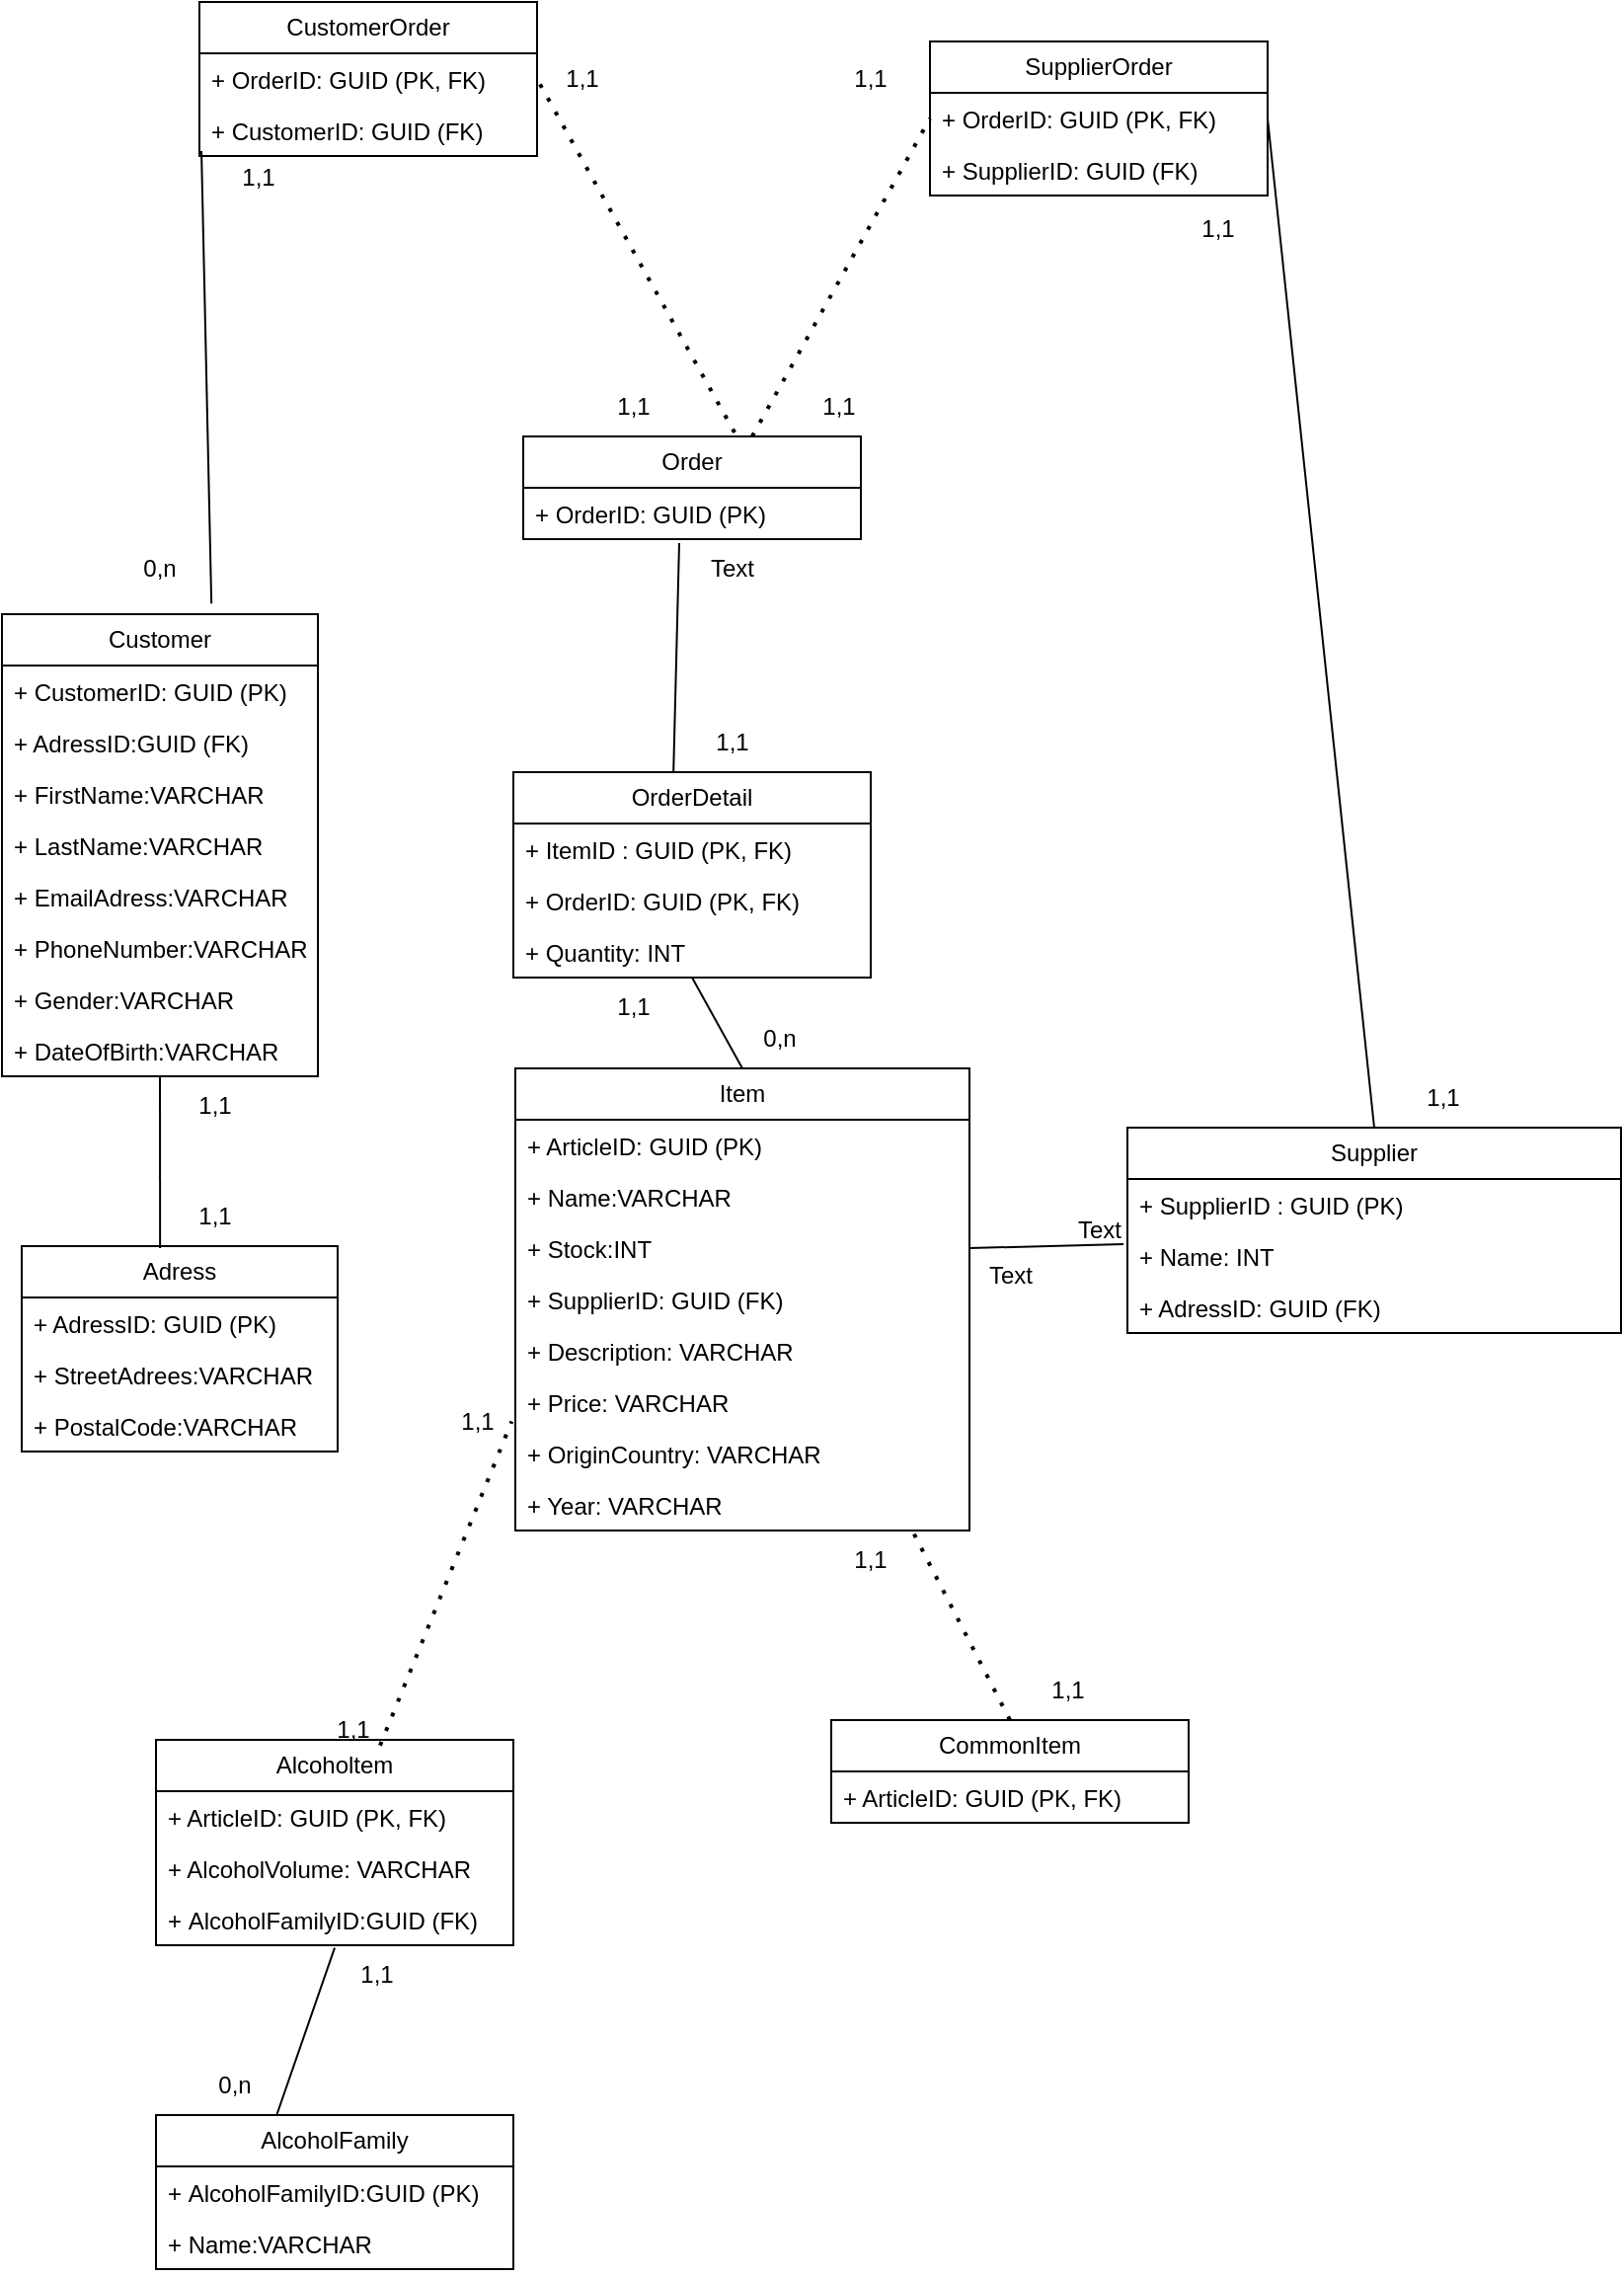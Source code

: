 <mxfile version="24.7.8">
  <diagram name="Page-1" id="7V2fJtxmuGw99Q81TMN9">
    <mxGraphModel dx="1500" dy="1926" grid="1" gridSize="10" guides="1" tooltips="1" connect="1" arrows="1" fold="1" page="1" pageScale="1" pageWidth="827" pageHeight="1169" math="0" shadow="0">
      <root>
        <mxCell id="0" />
        <mxCell id="1" parent="0" />
        <mxCell id="0V8ySIExLodoVEiCG3C2-1" value="Customer" style="swimlane;fontStyle=0;childLayout=stackLayout;horizontal=1;startSize=26;fillColor=none;horizontalStack=0;resizeParent=1;resizeParentMax=0;resizeLast=0;collapsible=1;marginBottom=0;whiteSpace=wrap;html=1;" vertex="1" parent="1">
          <mxGeometry x="20" y="170" width="160" height="234" as="geometry">
            <mxRectangle x="120" y="130" width="80" height="30" as="alternateBounds" />
          </mxGeometry>
        </mxCell>
        <mxCell id="0V8ySIExLodoVEiCG3C2-2" value="+ CustomerID: GUID (PK)" style="text;strokeColor=none;fillColor=none;align=left;verticalAlign=top;spacingLeft=4;spacingRight=4;overflow=hidden;rotatable=0;points=[[0,0.5],[1,0.5]];portConstraint=eastwest;whiteSpace=wrap;html=1;" vertex="1" parent="0V8ySIExLodoVEiCG3C2-1">
          <mxGeometry y="26" width="160" height="26" as="geometry" />
        </mxCell>
        <mxCell id="0V8ySIExLodoVEiCG3C2-63" value="+ AdressID:GUID (FK)" style="text;strokeColor=none;fillColor=none;align=left;verticalAlign=top;spacingLeft=4;spacingRight=4;overflow=hidden;rotatable=0;points=[[0,0.5],[1,0.5]];portConstraint=eastwest;whiteSpace=wrap;html=1;" vertex="1" parent="0V8ySIExLodoVEiCG3C2-1">
          <mxGeometry y="52" width="160" height="26" as="geometry" />
        </mxCell>
        <mxCell id="0V8ySIExLodoVEiCG3C2-4" value="+ FirstName:VARCHAR" style="text;strokeColor=none;fillColor=none;align=left;verticalAlign=top;spacingLeft=4;spacingRight=4;overflow=hidden;rotatable=0;points=[[0,0.5],[1,0.5]];portConstraint=eastwest;whiteSpace=wrap;html=1;" vertex="1" parent="0V8ySIExLodoVEiCG3C2-1">
          <mxGeometry y="78" width="160" height="26" as="geometry" />
        </mxCell>
        <mxCell id="0V8ySIExLodoVEiCG3C2-5" value="+ LastName:VARCHAR" style="text;strokeColor=none;fillColor=none;align=left;verticalAlign=top;spacingLeft=4;spacingRight=4;overflow=hidden;rotatable=0;points=[[0,0.5],[1,0.5]];portConstraint=eastwest;whiteSpace=wrap;html=1;" vertex="1" parent="0V8ySIExLodoVEiCG3C2-1">
          <mxGeometry y="104" width="160" height="26" as="geometry" />
        </mxCell>
        <mxCell id="0V8ySIExLodoVEiCG3C2-43" value="+ EmailAdress:VARCHAR" style="text;strokeColor=none;fillColor=none;align=left;verticalAlign=top;spacingLeft=4;spacingRight=4;overflow=hidden;rotatable=0;points=[[0,0.5],[1,0.5]];portConstraint=eastwest;whiteSpace=wrap;html=1;" vertex="1" parent="0V8ySIExLodoVEiCG3C2-1">
          <mxGeometry y="130" width="160" height="26" as="geometry" />
        </mxCell>
        <mxCell id="0V8ySIExLodoVEiCG3C2-88" value="+ PhoneNumber:VARCHAR" style="text;strokeColor=none;fillColor=none;align=left;verticalAlign=top;spacingLeft=4;spacingRight=4;overflow=hidden;rotatable=0;points=[[0,0.5],[1,0.5]];portConstraint=eastwest;whiteSpace=wrap;html=1;" vertex="1" parent="0V8ySIExLodoVEiCG3C2-1">
          <mxGeometry y="156" width="160" height="26" as="geometry" />
        </mxCell>
        <mxCell id="0V8ySIExLodoVEiCG3C2-89" value="+ Gender:VARCHAR" style="text;strokeColor=none;fillColor=none;align=left;verticalAlign=top;spacingLeft=4;spacingRight=4;overflow=hidden;rotatable=0;points=[[0,0.5],[1,0.5]];portConstraint=eastwest;whiteSpace=wrap;html=1;" vertex="1" parent="0V8ySIExLodoVEiCG3C2-1">
          <mxGeometry y="182" width="160" height="26" as="geometry" />
        </mxCell>
        <mxCell id="0V8ySIExLodoVEiCG3C2-90" value="+ DateOfBirth:VARCHAR" style="text;strokeColor=none;fillColor=none;align=left;verticalAlign=top;spacingLeft=4;spacingRight=4;overflow=hidden;rotatable=0;points=[[0,0.5],[1,0.5]];portConstraint=eastwest;whiteSpace=wrap;html=1;" vertex="1" parent="0V8ySIExLodoVEiCG3C2-1">
          <mxGeometry y="208" width="160" height="26" as="geometry" />
        </mxCell>
        <mxCell id="0V8ySIExLodoVEiCG3C2-8" value="Adress" style="swimlane;fontStyle=0;childLayout=stackLayout;horizontal=1;startSize=26;fillColor=none;horizontalStack=0;resizeParent=1;resizeParentMax=0;resizeLast=0;collapsible=1;marginBottom=0;whiteSpace=wrap;html=1;" vertex="1" parent="1">
          <mxGeometry x="30" y="490" width="160" height="104" as="geometry">
            <mxRectangle x="120" y="130" width="80" height="30" as="alternateBounds" />
          </mxGeometry>
        </mxCell>
        <mxCell id="0V8ySIExLodoVEiCG3C2-9" value="+ AdressID: GUID (PK)" style="text;strokeColor=none;fillColor=none;align=left;verticalAlign=top;spacingLeft=4;spacingRight=4;overflow=hidden;rotatable=0;points=[[0,0.5],[1,0.5]];portConstraint=eastwest;whiteSpace=wrap;html=1;" vertex="1" parent="0V8ySIExLodoVEiCG3C2-8">
          <mxGeometry y="26" width="160" height="26" as="geometry" />
        </mxCell>
        <mxCell id="0V8ySIExLodoVEiCG3C2-10" value="+ StreetAdrees:VARCHAR" style="text;strokeColor=none;fillColor=none;align=left;verticalAlign=top;spacingLeft=4;spacingRight=4;overflow=hidden;rotatable=0;points=[[0,0.5],[1,0.5]];portConstraint=eastwest;whiteSpace=wrap;html=1;" vertex="1" parent="0V8ySIExLodoVEiCG3C2-8">
          <mxGeometry y="52" width="160" height="26" as="geometry" />
        </mxCell>
        <mxCell id="0V8ySIExLodoVEiCG3C2-11" value="+ PostalCode:VARCHAR" style="text;strokeColor=none;fillColor=none;align=left;verticalAlign=top;spacingLeft=4;spacingRight=4;overflow=hidden;rotatable=0;points=[[0,0.5],[1,0.5]];portConstraint=eastwest;whiteSpace=wrap;html=1;" vertex="1" parent="0V8ySIExLodoVEiCG3C2-8">
          <mxGeometry y="78" width="160" height="26" as="geometry" />
        </mxCell>
        <mxCell id="0V8ySIExLodoVEiCG3C2-16" value="CustomerOrder" style="swimlane;fontStyle=0;childLayout=stackLayout;horizontal=1;startSize=26;fillColor=none;horizontalStack=0;resizeParent=1;resizeParentMax=0;resizeLast=0;collapsible=1;marginBottom=0;whiteSpace=wrap;html=1;" vertex="1" parent="1">
          <mxGeometry x="120" y="-140" width="171" height="78" as="geometry">
            <mxRectangle x="120" y="130" width="80" height="30" as="alternateBounds" />
          </mxGeometry>
        </mxCell>
        <mxCell id="0V8ySIExLodoVEiCG3C2-17" value="+ OrderID: GUID (PK, FK)" style="text;strokeColor=none;fillColor=none;align=left;verticalAlign=top;spacingLeft=4;spacingRight=4;overflow=hidden;rotatable=0;points=[[0,0.5],[1,0.5]];portConstraint=eastwest;whiteSpace=wrap;html=1;" vertex="1" parent="0V8ySIExLodoVEiCG3C2-16">
          <mxGeometry y="26" width="171" height="26" as="geometry" />
        </mxCell>
        <mxCell id="0V8ySIExLodoVEiCG3C2-60" value="+ CustomerID: GUID (FK)" style="text;strokeColor=none;fillColor=none;align=left;verticalAlign=top;spacingLeft=4;spacingRight=4;overflow=hidden;rotatable=0;points=[[0,0.5],[1,0.5]];portConstraint=eastwest;whiteSpace=wrap;html=1;" vertex="1" parent="0V8ySIExLodoVEiCG3C2-16">
          <mxGeometry y="52" width="171" height="26" as="geometry" />
        </mxCell>
        <mxCell id="0V8ySIExLodoVEiCG3C2-21" value="OrderDetail" style="swimlane;fontStyle=0;childLayout=stackLayout;horizontal=1;startSize=26;fillColor=none;horizontalStack=0;resizeParent=1;resizeParentMax=0;resizeLast=0;collapsible=1;marginBottom=0;whiteSpace=wrap;html=1;" vertex="1" parent="1">
          <mxGeometry x="279" y="250" width="181" height="104" as="geometry">
            <mxRectangle x="120" y="130" width="80" height="30" as="alternateBounds" />
          </mxGeometry>
        </mxCell>
        <mxCell id="0V8ySIExLodoVEiCG3C2-23" value="+ ItemID : GUID (PK, FK)" style="text;strokeColor=none;fillColor=none;align=left;verticalAlign=top;spacingLeft=4;spacingRight=4;overflow=hidden;rotatable=0;points=[[0,0.5],[1,0.5]];portConstraint=eastwest;whiteSpace=wrap;html=1;" vertex="1" parent="0V8ySIExLodoVEiCG3C2-21">
          <mxGeometry y="26" width="181" height="26" as="geometry" />
        </mxCell>
        <mxCell id="0V8ySIExLodoVEiCG3C2-22" value="+ OrderID: GUID (PK, FK)" style="text;strokeColor=none;fillColor=none;align=left;verticalAlign=top;spacingLeft=4;spacingRight=4;overflow=hidden;rotatable=0;points=[[0,0.5],[1,0.5]];portConstraint=eastwest;whiteSpace=wrap;html=1;" vertex="1" parent="0V8ySIExLodoVEiCG3C2-21">
          <mxGeometry y="52" width="181" height="26" as="geometry" />
        </mxCell>
        <mxCell id="0V8ySIExLodoVEiCG3C2-24" value="+ Quantity: INT" style="text;strokeColor=none;fillColor=none;align=left;verticalAlign=top;spacingLeft=4;spacingRight=4;overflow=hidden;rotatable=0;points=[[0,0.5],[1,0.5]];portConstraint=eastwest;whiteSpace=wrap;html=1;" vertex="1" parent="0V8ySIExLodoVEiCG3C2-21">
          <mxGeometry y="78" width="181" height="26" as="geometry" />
        </mxCell>
        <mxCell id="0V8ySIExLodoVEiCG3C2-25" value="Item" style="swimlane;fontStyle=0;childLayout=stackLayout;horizontal=1;startSize=26;fillColor=none;horizontalStack=0;resizeParent=1;resizeParentMax=0;resizeLast=0;collapsible=1;marginBottom=0;whiteSpace=wrap;html=1;" vertex="1" parent="1">
          <mxGeometry x="280" y="400" width="230" height="234" as="geometry">
            <mxRectangle x="120" y="130" width="80" height="30" as="alternateBounds" />
          </mxGeometry>
        </mxCell>
        <mxCell id="0V8ySIExLodoVEiCG3C2-26" value="+ ArticleID: GUID (PK)" style="text;strokeColor=none;fillColor=none;align=left;verticalAlign=top;spacingLeft=4;spacingRight=4;overflow=hidden;rotatable=0;points=[[0,0.5],[1,0.5]];portConstraint=eastwest;whiteSpace=wrap;html=1;" vertex="1" parent="0V8ySIExLodoVEiCG3C2-25">
          <mxGeometry y="26" width="230" height="26" as="geometry" />
        </mxCell>
        <mxCell id="0V8ySIExLodoVEiCG3C2-27" value="+ Name:VARCHAR" style="text;strokeColor=none;fillColor=none;align=left;verticalAlign=top;spacingLeft=4;spacingRight=4;overflow=hidden;rotatable=0;points=[[0,0.5],[1,0.5]];portConstraint=eastwest;whiteSpace=wrap;html=1;" vertex="1" parent="0V8ySIExLodoVEiCG3C2-25">
          <mxGeometry y="52" width="230" height="26" as="geometry" />
        </mxCell>
        <mxCell id="0V8ySIExLodoVEiCG3C2-28" value="&lt;div&gt;+ Stock:INT&lt;/div&gt;&lt;div&gt;&lt;br&gt;&lt;/div&gt;" style="text;strokeColor=none;fillColor=none;align=left;verticalAlign=top;spacingLeft=4;spacingRight=4;overflow=hidden;rotatable=0;points=[[0,0.5],[1,0.5]];portConstraint=eastwest;whiteSpace=wrap;html=1;" vertex="1" parent="0V8ySIExLodoVEiCG3C2-25">
          <mxGeometry y="78" width="230" height="26" as="geometry" />
        </mxCell>
        <mxCell id="0V8ySIExLodoVEiCG3C2-62" value="&lt;div&gt;+ SupplierID: GUID (FK)&lt;br&gt;&lt;/div&gt;&lt;div&gt;&lt;br&gt;&lt;/div&gt;" style="text;strokeColor=none;fillColor=none;align=left;verticalAlign=top;spacingLeft=4;spacingRight=4;overflow=hidden;rotatable=0;points=[[0,0.5],[1,0.5]];portConstraint=eastwest;whiteSpace=wrap;html=1;" vertex="1" parent="0V8ySIExLodoVEiCG3C2-25">
          <mxGeometry y="104" width="230" height="26" as="geometry" />
        </mxCell>
        <mxCell id="0V8ySIExLodoVEiCG3C2-67" value="&lt;div&gt;+ Description: VARCHAR&lt;/div&gt;&lt;div&gt;&lt;br&gt;&lt;/div&gt;" style="text;strokeColor=none;fillColor=none;align=left;verticalAlign=top;spacingLeft=4;spacingRight=4;overflow=hidden;rotatable=0;points=[[0,0.5],[1,0.5]];portConstraint=eastwest;whiteSpace=wrap;html=1;" vertex="1" parent="0V8ySIExLodoVEiCG3C2-25">
          <mxGeometry y="130" width="230" height="26" as="geometry" />
        </mxCell>
        <mxCell id="0V8ySIExLodoVEiCG3C2-68" value="&lt;div&gt;+ Price: VARCHAR&lt;/div&gt;&lt;div&gt;&lt;br&gt;&lt;/div&gt;" style="text;strokeColor=none;fillColor=none;align=left;verticalAlign=top;spacingLeft=4;spacingRight=4;overflow=hidden;rotatable=0;points=[[0,0.5],[1,0.5]];portConstraint=eastwest;whiteSpace=wrap;html=1;" vertex="1" parent="0V8ySIExLodoVEiCG3C2-25">
          <mxGeometry y="156" width="230" height="26" as="geometry" />
        </mxCell>
        <mxCell id="0V8ySIExLodoVEiCG3C2-69" value="&lt;div&gt;+ OriginCountry: VARCHAR&lt;/div&gt;&lt;div&gt;&lt;br&gt;&lt;/div&gt;" style="text;strokeColor=none;fillColor=none;align=left;verticalAlign=top;spacingLeft=4;spacingRight=4;overflow=hidden;rotatable=0;points=[[0,0.5],[1,0.5]];portConstraint=eastwest;whiteSpace=wrap;html=1;" vertex="1" parent="0V8ySIExLodoVEiCG3C2-25">
          <mxGeometry y="182" width="230" height="26" as="geometry" />
        </mxCell>
        <mxCell id="0V8ySIExLodoVEiCG3C2-70" value="&lt;div&gt;+ Year: VARCHAR&lt;/div&gt;&lt;div&gt;&lt;br&gt;&lt;/div&gt;" style="text;strokeColor=none;fillColor=none;align=left;verticalAlign=top;spacingLeft=4;spacingRight=4;overflow=hidden;rotatable=0;points=[[0,0.5],[1,0.5]];portConstraint=eastwest;whiteSpace=wrap;html=1;" vertex="1" parent="0V8ySIExLodoVEiCG3C2-25">
          <mxGeometry y="208" width="230" height="26" as="geometry" />
        </mxCell>
        <mxCell id="0V8ySIExLodoVEiCG3C2-30" value="" style="endArrow=none;html=1;rounded=0;entryX=0.5;entryY=1;entryDx=0;entryDy=0;exitX=0.5;exitY=0;exitDx=0;exitDy=0;" edge="1" parent="1" source="0V8ySIExLodoVEiCG3C2-25" target="0V8ySIExLodoVEiCG3C2-21">
          <mxGeometry width="50" height="50" relative="1" as="geometry">
            <mxPoint x="400" y="414" as="sourcePoint" />
            <mxPoint x="400" y="350" as="targetPoint" />
          </mxGeometry>
        </mxCell>
        <mxCell id="0V8ySIExLodoVEiCG3C2-33" value="AlcoholFamily" style="swimlane;fontStyle=0;childLayout=stackLayout;horizontal=1;startSize=26;fillColor=none;horizontalStack=0;resizeParent=1;resizeParentMax=0;resizeLast=0;collapsible=1;marginBottom=0;whiteSpace=wrap;html=1;" vertex="1" parent="1">
          <mxGeometry x="98" y="930" width="181" height="78" as="geometry">
            <mxRectangle x="120" y="130" width="80" height="30" as="alternateBounds" />
          </mxGeometry>
        </mxCell>
        <mxCell id="0V8ySIExLodoVEiCG3C2-35" value="+&amp;nbsp;AlcoholFamilyID:GUID (PK)" style="text;strokeColor=none;fillColor=none;align=left;verticalAlign=top;spacingLeft=4;spacingRight=4;overflow=hidden;rotatable=0;points=[[0,0.5],[1,0.5]];portConstraint=eastwest;whiteSpace=wrap;html=1;" vertex="1" parent="0V8ySIExLodoVEiCG3C2-33">
          <mxGeometry y="26" width="181" height="26" as="geometry" />
        </mxCell>
        <mxCell id="0V8ySIExLodoVEiCG3C2-87" value="+ Name:VARCHAR" style="text;strokeColor=none;fillColor=none;align=left;verticalAlign=top;spacingLeft=4;spacingRight=4;overflow=hidden;rotatable=0;points=[[0,0.5],[1,0.5]];portConstraint=eastwest;whiteSpace=wrap;html=1;" vertex="1" parent="0V8ySIExLodoVEiCG3C2-33">
          <mxGeometry y="52" width="181" height="26" as="geometry" />
        </mxCell>
        <mxCell id="0V8ySIExLodoVEiCG3C2-39" value="Supplier" style="swimlane;fontStyle=0;childLayout=stackLayout;horizontal=1;startSize=26;fillColor=none;horizontalStack=0;resizeParent=1;resizeParentMax=0;resizeLast=0;collapsible=1;marginBottom=0;whiteSpace=wrap;html=1;" vertex="1" parent="1">
          <mxGeometry x="590" y="430" width="250" height="104" as="geometry">
            <mxRectangle x="120" y="130" width="80" height="30" as="alternateBounds" />
          </mxGeometry>
        </mxCell>
        <mxCell id="0V8ySIExLodoVEiCG3C2-40" value="+ SupplierID : GUID (PK)" style="text;strokeColor=none;fillColor=none;align=left;verticalAlign=top;spacingLeft=4;spacingRight=4;overflow=hidden;rotatable=0;points=[[0,0.5],[1,0.5]];portConstraint=eastwest;whiteSpace=wrap;html=1;" vertex="1" parent="0V8ySIExLodoVEiCG3C2-39">
          <mxGeometry y="26" width="250" height="26" as="geometry" />
        </mxCell>
        <mxCell id="0V8ySIExLodoVEiCG3C2-42" value="&lt;div&gt;+ Name: INT&lt;/div&gt;" style="text;strokeColor=none;fillColor=none;align=left;verticalAlign=top;spacingLeft=4;spacingRight=4;overflow=hidden;rotatable=0;points=[[0,0.5],[1,0.5]];portConstraint=eastwest;whiteSpace=wrap;html=1;" vertex="1" parent="0V8ySIExLodoVEiCG3C2-39">
          <mxGeometry y="52" width="250" height="26" as="geometry" />
        </mxCell>
        <mxCell id="0V8ySIExLodoVEiCG3C2-71" value="&lt;div&gt;+ AdressID: GUID (FK)&lt;br&gt;&lt;/div&gt;" style="text;strokeColor=none;fillColor=none;align=left;verticalAlign=top;spacingLeft=4;spacingRight=4;overflow=hidden;rotatable=0;points=[[0,0.5],[1,0.5]];portConstraint=eastwest;whiteSpace=wrap;html=1;" vertex="1" parent="0V8ySIExLodoVEiCG3C2-39">
          <mxGeometry y="78" width="250" height="26" as="geometry" />
        </mxCell>
        <mxCell id="0V8ySIExLodoVEiCG3C2-45" value="" style="endArrow=none;html=1;rounded=0;entryX=0.5;entryY=1;entryDx=0;entryDy=0;exitX=0.438;exitY=0.01;exitDx=0;exitDy=0;exitPerimeter=0;" edge="1" parent="1" source="0V8ySIExLodoVEiCG3C2-8" target="0V8ySIExLodoVEiCG3C2-1">
          <mxGeometry width="50" height="50" relative="1" as="geometry">
            <mxPoint x="60" y="389" as="sourcePoint" />
            <mxPoint x="234" y="340" as="targetPoint" />
          </mxGeometry>
        </mxCell>
        <mxCell id="0V8ySIExLodoVEiCG3C2-46" value="" style="endArrow=none;html=1;rounded=0;entryX=1;entryY=0.5;entryDx=0;entryDy=0;exitX=-0.013;exitY=0.269;exitDx=0;exitDy=0;exitPerimeter=0;" edge="1" parent="1" target="0V8ySIExLodoVEiCG3C2-28">
          <mxGeometry width="50" height="50" relative="1" as="geometry">
            <mxPoint x="588.05" y="488.994" as="sourcePoint" />
            <mxPoint x="630" y="324" as="targetPoint" />
          </mxGeometry>
        </mxCell>
        <mxCell id="0V8ySIExLodoVEiCG3C2-47" value="SupplierOrder" style="swimlane;fontStyle=0;childLayout=stackLayout;horizontal=1;startSize=26;fillColor=none;horizontalStack=0;resizeParent=1;resizeParentMax=0;resizeLast=0;collapsible=1;marginBottom=0;whiteSpace=wrap;html=1;" vertex="1" parent="1">
          <mxGeometry x="490" y="-120" width="171" height="78" as="geometry">
            <mxRectangle x="120" y="130" width="80" height="30" as="alternateBounds" />
          </mxGeometry>
        </mxCell>
        <mxCell id="0V8ySIExLodoVEiCG3C2-48" value="+ OrderID: GUID (PK, FK)" style="text;strokeColor=none;fillColor=none;align=left;verticalAlign=top;spacingLeft=4;spacingRight=4;overflow=hidden;rotatable=0;points=[[0,0.5],[1,0.5]];portConstraint=eastwest;whiteSpace=wrap;html=1;" vertex="1" parent="0V8ySIExLodoVEiCG3C2-47">
          <mxGeometry y="26" width="171" height="26" as="geometry" />
        </mxCell>
        <mxCell id="0V8ySIExLodoVEiCG3C2-61" value="+ SupplierID: GUID (FK)" style="text;strokeColor=none;fillColor=none;align=left;verticalAlign=top;spacingLeft=4;spacingRight=4;overflow=hidden;rotatable=0;points=[[0,0.5],[1,0.5]];portConstraint=eastwest;whiteSpace=wrap;html=1;" vertex="1" parent="0V8ySIExLodoVEiCG3C2-47">
          <mxGeometry y="52" width="171" height="26" as="geometry" />
        </mxCell>
        <mxCell id="0V8ySIExLodoVEiCG3C2-51" value="Order" style="swimlane;fontStyle=0;childLayout=stackLayout;horizontal=1;startSize=26;fillColor=none;horizontalStack=0;resizeParent=1;resizeParentMax=0;resizeLast=0;collapsible=1;marginBottom=0;whiteSpace=wrap;html=1;" vertex="1" parent="1">
          <mxGeometry x="284" y="80" width="171" height="52" as="geometry">
            <mxRectangle x="120" y="130" width="80" height="30" as="alternateBounds" />
          </mxGeometry>
        </mxCell>
        <mxCell id="0V8ySIExLodoVEiCG3C2-52" value="+ OrderID: GUID (PK)" style="text;strokeColor=none;fillColor=none;align=left;verticalAlign=top;spacingLeft=4;spacingRight=4;overflow=hidden;rotatable=0;points=[[0,0.5],[1,0.5]];portConstraint=eastwest;whiteSpace=wrap;html=1;" vertex="1" parent="0V8ySIExLodoVEiCG3C2-51">
          <mxGeometry y="26" width="171" height="26" as="geometry" />
        </mxCell>
        <mxCell id="0V8ySIExLodoVEiCG3C2-55" value="" style="endArrow=none;dashed=1;html=1;dashPattern=1 3;strokeWidth=2;rounded=0;entryX=0;entryY=0.5;entryDx=0;entryDy=0;exitX=0.678;exitY=0;exitDx=0;exitDy=0;exitPerimeter=0;" edge="1" parent="1" source="0V8ySIExLodoVEiCG3C2-51" target="0V8ySIExLodoVEiCG3C2-48">
          <mxGeometry width="50" height="50" relative="1" as="geometry">
            <mxPoint x="400" y="70" as="sourcePoint" />
            <mxPoint x="485.924" y="-12" as="targetPoint" />
          </mxGeometry>
        </mxCell>
        <mxCell id="0V8ySIExLodoVEiCG3C2-56" value="" style="endArrow=none;dashed=1;html=1;dashPattern=1 3;strokeWidth=2;rounded=0;entryX=1;entryY=0.5;entryDx=0;entryDy=0;exitX=0.626;exitY=-0.038;exitDx=0;exitDy=0;exitPerimeter=0;" edge="1" parent="1" source="0V8ySIExLodoVEiCG3C2-51" target="0V8ySIExLodoVEiCG3C2-17">
          <mxGeometry width="50" height="50" relative="1" as="geometry">
            <mxPoint x="465" y="90" as="sourcePoint" />
            <mxPoint x="299.946" y="-12.988" as="targetPoint" />
          </mxGeometry>
        </mxCell>
        <mxCell id="0V8ySIExLodoVEiCG3C2-57" value="" style="endArrow=none;html=1;rounded=0;exitX=0.448;exitY=0;exitDx=0;exitDy=0;exitPerimeter=0;entryX=0.462;entryY=1.077;entryDx=0;entryDy=0;entryPerimeter=0;" edge="1" parent="1" source="0V8ySIExLodoVEiCG3C2-21" target="0V8ySIExLodoVEiCG3C2-52">
          <mxGeometry width="50" height="50" relative="1" as="geometry">
            <mxPoint x="310" y="160" as="sourcePoint" />
            <mxPoint x="360" y="190" as="targetPoint" />
          </mxGeometry>
        </mxCell>
        <mxCell id="0V8ySIExLodoVEiCG3C2-58" value="" style="endArrow=none;html=1;rounded=0;entryX=0.006;entryY=0.905;entryDx=0;entryDy=0;exitX=0.663;exitY=-0.023;exitDx=0;exitDy=0;exitPerimeter=0;entryPerimeter=0;" edge="1" parent="1" source="0V8ySIExLodoVEiCG3C2-1" target="0V8ySIExLodoVEiCG3C2-60">
          <mxGeometry width="50" height="50" relative="1" as="geometry">
            <mxPoint x="310" y="160" as="sourcePoint" />
            <mxPoint x="210" y="-25" as="targetPoint" />
          </mxGeometry>
        </mxCell>
        <mxCell id="0V8ySIExLodoVEiCG3C2-59" value="" style="endArrow=none;html=1;rounded=0;entryX=1;entryY=0.5;entryDx=0;entryDy=0;exitX=0.5;exitY=0;exitDx=0;exitDy=0;" edge="1" parent="1" source="0V8ySIExLodoVEiCG3C2-39" target="0V8ySIExLodoVEiCG3C2-47">
          <mxGeometry width="50" height="50" relative="1" as="geometry">
            <mxPoint x="610" y="354" as="sourcePoint" />
            <mxPoint x="564.071" y="-12" as="targetPoint" />
          </mxGeometry>
        </mxCell>
        <mxCell id="0V8ySIExLodoVEiCG3C2-72" value="Alcoholtem" style="swimlane;fontStyle=0;childLayout=stackLayout;horizontal=1;startSize=26;fillColor=none;horizontalStack=0;resizeParent=1;resizeParentMax=0;resizeLast=0;collapsible=1;marginBottom=0;whiteSpace=wrap;html=1;" vertex="1" parent="1">
          <mxGeometry x="98" y="740" width="181" height="104" as="geometry">
            <mxRectangle x="120" y="130" width="80" height="30" as="alternateBounds" />
          </mxGeometry>
        </mxCell>
        <mxCell id="0V8ySIExLodoVEiCG3C2-73" value="+ ArticleID: GUID (PK, FK)" style="text;strokeColor=none;fillColor=none;align=left;verticalAlign=top;spacingLeft=4;spacingRight=4;overflow=hidden;rotatable=0;points=[[0,0.5],[1,0.5]];portConstraint=eastwest;whiteSpace=wrap;html=1;" vertex="1" parent="0V8ySIExLodoVEiCG3C2-72">
          <mxGeometry y="26" width="181" height="26" as="geometry" />
        </mxCell>
        <mxCell id="0V8ySIExLodoVEiCG3C2-66" value="&lt;div&gt;+ AlcoholVolume: VARCHAR&lt;/div&gt;&lt;div&gt;&lt;br&gt;&lt;/div&gt;" style="text;strokeColor=none;fillColor=none;align=left;verticalAlign=top;spacingLeft=4;spacingRight=4;overflow=hidden;rotatable=0;points=[[0,0.5],[1,0.5]];portConstraint=eastwest;whiteSpace=wrap;html=1;" vertex="1" parent="0V8ySIExLodoVEiCG3C2-72">
          <mxGeometry y="52" width="181" height="26" as="geometry" />
        </mxCell>
        <mxCell id="0V8ySIExLodoVEiCG3C2-74" value="+&amp;nbsp;AlcoholFamilyID:GUID (FK)" style="text;strokeColor=none;fillColor=none;align=left;verticalAlign=top;spacingLeft=4;spacingRight=4;overflow=hidden;rotatable=0;points=[[0,0.5],[1,0.5]];portConstraint=eastwest;whiteSpace=wrap;html=1;" vertex="1" parent="0V8ySIExLodoVEiCG3C2-72">
          <mxGeometry y="78" width="181" height="26" as="geometry" />
        </mxCell>
        <mxCell id="0V8ySIExLodoVEiCG3C2-75" value="CommonItem" style="swimlane;fontStyle=0;childLayout=stackLayout;horizontal=1;startSize=26;fillColor=none;horizontalStack=0;resizeParent=1;resizeParentMax=0;resizeLast=0;collapsible=1;marginBottom=0;whiteSpace=wrap;html=1;" vertex="1" parent="1">
          <mxGeometry x="440" y="730" width="181" height="52" as="geometry">
            <mxRectangle x="120" y="130" width="80" height="30" as="alternateBounds" />
          </mxGeometry>
        </mxCell>
        <mxCell id="0V8ySIExLodoVEiCG3C2-76" value="+ ArticleID: GUID (PK, FK)" style="text;strokeColor=none;fillColor=none;align=left;verticalAlign=top;spacingLeft=4;spacingRight=4;overflow=hidden;rotatable=0;points=[[0,0.5],[1,0.5]];portConstraint=eastwest;whiteSpace=wrap;html=1;" vertex="1" parent="0V8ySIExLodoVEiCG3C2-75">
          <mxGeometry y="26" width="181" height="26" as="geometry" />
        </mxCell>
        <mxCell id="0V8ySIExLodoVEiCG3C2-80" value="" style="endArrow=none;html=1;rounded=0;entryX=0.337;entryY=0.005;entryDx=0;entryDy=0;exitX=0.5;exitY=1.051;exitDx=0;exitDy=0;exitPerimeter=0;entryPerimeter=0;" edge="1" parent="1" source="0V8ySIExLodoVEiCG3C2-74" target="0V8ySIExLodoVEiCG3C2-33">
          <mxGeometry width="50" height="50" relative="1" as="geometry">
            <mxPoint x="210" y="760" as="sourcePoint" />
            <mxPoint x="260" y="710" as="targetPoint" />
          </mxGeometry>
        </mxCell>
        <mxCell id="0V8ySIExLodoVEiCG3C2-82" value="" style="endArrow=none;dashed=1;html=1;dashPattern=1 3;strokeWidth=2;rounded=0;entryX=0.874;entryY=1;entryDx=0;entryDy=0;exitX=0.5;exitY=0;exitDx=0;exitDy=0;entryPerimeter=0;" edge="1" parent="1" source="0V8ySIExLodoVEiCG3C2-75" target="0V8ySIExLodoVEiCG3C2-70">
          <mxGeometry width="50" height="50" relative="1" as="geometry">
            <mxPoint x="229" y="751" as="sourcePoint" />
            <mxPoint x="239" y="620" as="targetPoint" />
          </mxGeometry>
        </mxCell>
        <mxCell id="0V8ySIExLodoVEiCG3C2-83" value="" style="endArrow=none;dashed=1;html=1;dashPattern=1 3;strokeWidth=2;rounded=0;entryX=-0.008;entryY=0.875;entryDx=0;entryDy=0;exitX=0.627;exitY=0.028;exitDx=0;exitDy=0;exitPerimeter=0;entryPerimeter=0;" edge="1" parent="1" source="0V8ySIExLodoVEiCG3C2-72" target="0V8ySIExLodoVEiCG3C2-68">
          <mxGeometry width="50" height="50" relative="1" as="geometry">
            <mxPoint x="220" y="749" as="sourcePoint" />
            <mxPoint x="210" y="620" as="targetPoint" />
          </mxGeometry>
        </mxCell>
        <mxCell id="0V8ySIExLodoVEiCG3C2-91" value="1,1" style="text;html=1;align=center;verticalAlign=middle;whiteSpace=wrap;rounded=0;" vertex="1" parent="1">
          <mxGeometry x="98" y="404" width="60" height="30" as="geometry" />
        </mxCell>
        <mxCell id="0V8ySIExLodoVEiCG3C2-92" value="1,1" style="text;html=1;align=center;verticalAlign=middle;whiteSpace=wrap;rounded=0;" vertex="1" parent="1">
          <mxGeometry x="98" y="460" width="60" height="30" as="geometry" />
        </mxCell>
        <mxCell id="0V8ySIExLodoVEiCG3C2-93" value="1,1" style="text;html=1;align=center;verticalAlign=middle;whiteSpace=wrap;rounded=0;" vertex="1" parent="1">
          <mxGeometry x="360" y="220" width="60" height="30" as="geometry" />
        </mxCell>
        <mxCell id="0V8ySIExLodoVEiCG3C2-94" value="0,n" style="text;html=1;align=center;verticalAlign=middle;whiteSpace=wrap;rounded=0;" vertex="1" parent="1">
          <mxGeometry x="70" y="132" width="60" height="30" as="geometry" />
        </mxCell>
        <mxCell id="0V8ySIExLodoVEiCG3C2-95" value="1,1" style="text;html=1;align=center;verticalAlign=middle;whiteSpace=wrap;rounded=0;" vertex="1" parent="1">
          <mxGeometry x="430" y="-116" width="60" height="30" as="geometry" />
        </mxCell>
        <mxCell id="0V8ySIExLodoVEiCG3C2-96" value="Text" style="text;html=1;align=center;verticalAlign=middle;whiteSpace=wrap;rounded=0;" vertex="1" parent="1">
          <mxGeometry x="360" y="132" width="60" height="30" as="geometry" />
        </mxCell>
        <mxCell id="0V8ySIExLodoVEiCG3C2-97" value="1,1" style="text;html=1;align=center;verticalAlign=middle;whiteSpace=wrap;rounded=0;" vertex="1" parent="1">
          <mxGeometry x="310" y="354" width="60" height="30" as="geometry" />
        </mxCell>
        <mxCell id="0V8ySIExLodoVEiCG3C2-98" value="0,n" style="text;html=1;align=center;verticalAlign=middle;whiteSpace=wrap;rounded=0;" vertex="1" parent="1">
          <mxGeometry x="384" y="370" width="60" height="30" as="geometry" />
        </mxCell>
        <mxCell id="0V8ySIExLodoVEiCG3C2-99" value="1,1" style="text;html=1;align=center;verticalAlign=middle;whiteSpace=wrap;rounded=0;" vertex="1" parent="1">
          <mxGeometry x="430" y="634" width="60" height="30" as="geometry" />
        </mxCell>
        <mxCell id="0V8ySIExLodoVEiCG3C2-100" value="1,1" style="text;html=1;align=center;verticalAlign=middle;whiteSpace=wrap;rounded=0;" vertex="1" parent="1">
          <mxGeometry x="530" y="700" width="60" height="30" as="geometry" />
        </mxCell>
        <mxCell id="0V8ySIExLodoVEiCG3C2-101" value="Text" style="text;html=1;align=center;verticalAlign=middle;whiteSpace=wrap;rounded=0;" vertex="1" parent="1">
          <mxGeometry x="500.5" y="490" width="60" height="30" as="geometry" />
        </mxCell>
        <mxCell id="0V8ySIExLodoVEiCG3C2-102" value="Text" style="text;html=1;align=center;verticalAlign=middle;whiteSpace=wrap;rounded=0;" vertex="1" parent="1">
          <mxGeometry x="545.5" y="467" width="60" height="30" as="geometry" />
        </mxCell>
        <mxCell id="0V8ySIExLodoVEiCG3C2-106" value="1,1" style="text;html=1;align=center;verticalAlign=middle;whiteSpace=wrap;rounded=0;" vertex="1" parent="1">
          <mxGeometry x="180" y="844" width="60" height="30" as="geometry" />
        </mxCell>
        <mxCell id="0V8ySIExLodoVEiCG3C2-108" value="1,1" style="text;html=1;align=center;verticalAlign=middle;whiteSpace=wrap;rounded=0;" vertex="1" parent="1">
          <mxGeometry x="231" y="564" width="60" height="30" as="geometry" />
        </mxCell>
        <mxCell id="0V8ySIExLodoVEiCG3C2-110" value="1,1" style="text;html=1;align=center;verticalAlign=middle;whiteSpace=wrap;rounded=0;" vertex="1" parent="1">
          <mxGeometry x="168" y="720" width="60" height="30" as="geometry" />
        </mxCell>
        <mxCell id="0V8ySIExLodoVEiCG3C2-111" value="0,n" style="text;html=1;align=center;verticalAlign=middle;whiteSpace=wrap;rounded=0;" vertex="1" parent="1">
          <mxGeometry x="108" y="900" width="60" height="30" as="geometry" />
        </mxCell>
        <mxCell id="0V8ySIExLodoVEiCG3C2-114" value="1,1" style="text;html=1;align=center;verticalAlign=middle;whiteSpace=wrap;rounded=0;" vertex="1" parent="1">
          <mxGeometry x="284" y="-116" width="60" height="30" as="geometry" />
        </mxCell>
        <mxCell id="0V8ySIExLodoVEiCG3C2-115" value="1,1" style="text;html=1;align=center;verticalAlign=middle;whiteSpace=wrap;rounded=0;" vertex="1" parent="1">
          <mxGeometry x="310" y="50" width="60" height="30" as="geometry" />
        </mxCell>
        <mxCell id="0V8ySIExLodoVEiCG3C2-116" value="1,1" style="text;html=1;align=center;verticalAlign=middle;whiteSpace=wrap;rounded=0;" vertex="1" parent="1">
          <mxGeometry x="414" y="50" width="60" height="30" as="geometry" />
        </mxCell>
        <mxCell id="0V8ySIExLodoVEiCG3C2-113" value="1,1" style="text;html=1;align=center;verticalAlign=middle;whiteSpace=wrap;rounded=0;" vertex="1" parent="1">
          <mxGeometry x="110" y="-62" width="80" height="22" as="geometry" />
        </mxCell>
        <mxCell id="0V8ySIExLodoVEiCG3C2-117" value="1,1" style="text;html=1;align=center;verticalAlign=middle;whiteSpace=wrap;rounded=0;" vertex="1" parent="1">
          <mxGeometry x="605.5" y="-40" width="60" height="30" as="geometry" />
        </mxCell>
        <mxCell id="0V8ySIExLodoVEiCG3C2-118" value="1,1" style="text;html=1;align=center;verticalAlign=middle;whiteSpace=wrap;rounded=0;" vertex="1" parent="1">
          <mxGeometry x="720" y="400" width="60" height="30" as="geometry" />
        </mxCell>
      </root>
    </mxGraphModel>
  </diagram>
</mxfile>
